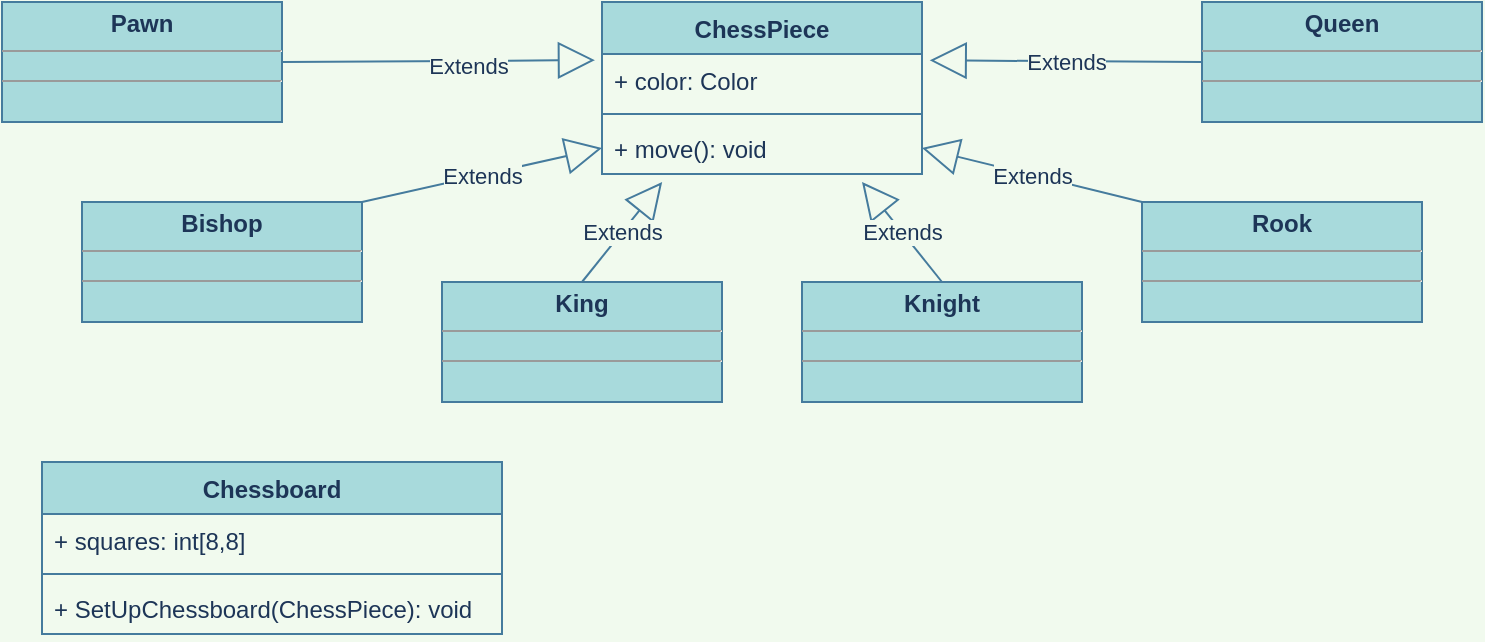<mxfile version="15.5.6" type="github" pages="2">
  <diagram id="XfLXp95axACw1S13qjrP" name="Диаграмма классов">
    <mxGraphModel dx="782" dy="738" grid="1" gridSize="10" guides="1" tooltips="1" connect="1" arrows="1" fold="1" page="1" pageScale="1" pageWidth="827" pageHeight="1169" background="#F1FAEE" math="0" shadow="0">
      <root>
        <mxCell id="0" />
        <mxCell id="1" parent="0" />
        <mxCell id="OYLlNZ653CLhMP-hj2z4-1" value="ChessPiece" style="swimlane;fontStyle=1;align=center;verticalAlign=top;childLayout=stackLayout;horizontal=1;startSize=26;horizontalStack=0;resizeParent=1;resizeParentMax=0;resizeLast=0;collapsible=1;marginBottom=0;fillColor=#A8DADC;strokeColor=#457B9D;fontColor=#1D3557;" vertex="1" parent="1">
          <mxGeometry x="320" y="10" width="160" height="86" as="geometry">
            <mxRectangle x="80" y="80" width="100" height="26" as="alternateBounds" />
          </mxGeometry>
        </mxCell>
        <mxCell id="OYLlNZ653CLhMP-hj2z4-2" value="+ color: Color" style="text;strokeColor=none;fillColor=none;align=left;verticalAlign=top;spacingLeft=4;spacingRight=4;overflow=hidden;rotatable=0;points=[[0,0.5],[1,0.5]];portConstraint=eastwest;fontColor=#1D3557;" vertex="1" parent="OYLlNZ653CLhMP-hj2z4-1">
          <mxGeometry y="26" width="160" height="26" as="geometry" />
        </mxCell>
        <mxCell id="OYLlNZ653CLhMP-hj2z4-3" value="" style="line;strokeWidth=1;fillColor=none;align=left;verticalAlign=middle;spacingTop=-1;spacingLeft=3;spacingRight=3;rotatable=0;labelPosition=right;points=[];portConstraint=eastwest;strokeColor=#457B9D;fontColor=#1D3557;labelBackgroundColor=#F1FAEE;" vertex="1" parent="OYLlNZ653CLhMP-hj2z4-1">
          <mxGeometry y="52" width="160" height="8" as="geometry" />
        </mxCell>
        <mxCell id="OYLlNZ653CLhMP-hj2z4-4" value="+ move(): void" style="text;strokeColor=none;fillColor=none;align=left;verticalAlign=top;spacingLeft=4;spacingRight=4;overflow=hidden;rotatable=0;points=[[0,0.5],[1,0.5]];portConstraint=eastwest;fontColor=#1D3557;" vertex="1" parent="OYLlNZ653CLhMP-hj2z4-1">
          <mxGeometry y="60" width="160" height="26" as="geometry" />
        </mxCell>
        <mxCell id="OYLlNZ653CLhMP-hj2z4-5" value="&lt;p style=&quot;margin: 0px ; margin-top: 4px ; text-align: center&quot;&gt;&lt;b&gt;Pawn&lt;/b&gt;&lt;br&gt;&lt;/p&gt;&lt;hr size=&quot;1&quot;&gt;&lt;div style=&quot;height: 2px&quot;&gt;&lt;/div&gt;&lt;hr size=&quot;1&quot;&gt;&lt;div style=&quot;height: 2px&quot;&gt;&lt;/div&gt;" style="verticalAlign=top;align=left;overflow=fill;fontSize=12;fontFamily=Helvetica;html=1;rounded=0;sketch=0;fontColor=#1D3557;strokeColor=#457B9D;fillColor=#A8DADC;" vertex="1" parent="1">
          <mxGeometry x="20" y="10" width="140" height="60" as="geometry" />
        </mxCell>
        <mxCell id="OYLlNZ653CLhMP-hj2z4-6" value="&lt;p style=&quot;margin: 0px ; margin-top: 4px ; text-align: center&quot;&gt;&lt;b&gt;Bishop&lt;/b&gt;&lt;/p&gt;&lt;hr size=&quot;1&quot;&gt;&lt;div style=&quot;height: 2px&quot;&gt;&lt;/div&gt;&lt;hr size=&quot;1&quot;&gt;&lt;div style=&quot;height: 2px&quot;&gt;&lt;/div&gt;" style="verticalAlign=top;align=left;overflow=fill;fontSize=12;fontFamily=Helvetica;html=1;rounded=0;sketch=0;fontColor=#1D3557;strokeColor=#457B9D;fillColor=#A8DADC;" vertex="1" parent="1">
          <mxGeometry x="60" y="110" width="140" height="60" as="geometry" />
        </mxCell>
        <mxCell id="OYLlNZ653CLhMP-hj2z4-7" value="&lt;p style=&quot;margin: 0px ; margin-top: 4px ; text-align: center&quot;&gt;&lt;b&gt;King&lt;/b&gt;&lt;/p&gt;&lt;hr size=&quot;1&quot;&gt;&lt;div style=&quot;height: 2px&quot;&gt;&lt;/div&gt;&lt;hr size=&quot;1&quot;&gt;&lt;div style=&quot;height: 2px&quot;&gt;&lt;/div&gt;" style="verticalAlign=top;align=left;overflow=fill;fontSize=12;fontFamily=Helvetica;html=1;rounded=0;sketch=0;fontColor=#1D3557;strokeColor=#457B9D;fillColor=#A8DADC;" vertex="1" parent="1">
          <mxGeometry x="240" y="150" width="140" height="60" as="geometry" />
        </mxCell>
        <mxCell id="OYLlNZ653CLhMP-hj2z4-8" value="&lt;p style=&quot;margin: 0px ; margin-top: 4px ; text-align: center&quot;&gt;&lt;b&gt;Knight&lt;/b&gt;&lt;/p&gt;&lt;hr size=&quot;1&quot;&gt;&lt;div style=&quot;height: 2px&quot;&gt;&lt;/div&gt;&lt;hr size=&quot;1&quot;&gt;&lt;div style=&quot;height: 2px&quot;&gt;&lt;/div&gt;" style="verticalAlign=top;align=left;overflow=fill;fontSize=12;fontFamily=Helvetica;html=1;rounded=0;sketch=0;fontColor=#1D3557;strokeColor=#457B9D;fillColor=#A8DADC;" vertex="1" parent="1">
          <mxGeometry x="420" y="150" width="140" height="60" as="geometry" />
        </mxCell>
        <mxCell id="OYLlNZ653CLhMP-hj2z4-9" value="&lt;p style=&quot;margin: 0px ; margin-top: 4px ; text-align: center&quot;&gt;&lt;b&gt;Rook&lt;/b&gt;&lt;/p&gt;&lt;hr size=&quot;1&quot;&gt;&lt;div style=&quot;height: 2px&quot;&gt;&lt;/div&gt;&lt;hr size=&quot;1&quot;&gt;&lt;div style=&quot;height: 2px&quot;&gt;&lt;/div&gt;" style="verticalAlign=top;align=left;overflow=fill;fontSize=12;fontFamily=Helvetica;html=1;rounded=0;sketch=0;fontColor=#1D3557;strokeColor=#457B9D;fillColor=#A8DADC;" vertex="1" parent="1">
          <mxGeometry x="590" y="110" width="140" height="60" as="geometry" />
        </mxCell>
        <mxCell id="OYLlNZ653CLhMP-hj2z4-10" value="&lt;p style=&quot;margin: 0px ; margin-top: 4px ; text-align: center&quot;&gt;&lt;b&gt;Queen&lt;/b&gt;&lt;/p&gt;&lt;hr size=&quot;1&quot;&gt;&lt;div style=&quot;height: 2px&quot;&gt;&lt;/div&gt;&lt;hr size=&quot;1&quot;&gt;&lt;div style=&quot;height: 2px&quot;&gt;&lt;/div&gt;" style="verticalAlign=top;align=left;overflow=fill;fontSize=12;fontFamily=Helvetica;html=1;rounded=0;sketch=0;fontColor=#1D3557;strokeColor=#457B9D;fillColor=#A8DADC;" vertex="1" parent="1">
          <mxGeometry x="620" y="10" width="140" height="60" as="geometry" />
        </mxCell>
        <mxCell id="OYLlNZ653CLhMP-hj2z4-11" value="Extends" style="endArrow=block;endSize=16;endFill=0;html=1;rounded=1;sketch=0;fontColor=#1D3557;strokeColor=#457B9D;fillColor=#A8DADC;curved=0;exitX=1;exitY=0.5;exitDx=0;exitDy=0;entryX=-0.022;entryY=0.118;entryDx=0;entryDy=0;entryPerimeter=0;labelBackgroundColor=#F1FAEE;" edge="1" parent="1" source="OYLlNZ653CLhMP-hj2z4-5" target="OYLlNZ653CLhMP-hj2z4-2">
          <mxGeometry x="0.185" y="-3" width="160" relative="1" as="geometry">
            <mxPoint x="40" y="410" as="sourcePoint" />
            <mxPoint x="200" y="410" as="targetPoint" />
            <mxPoint as="offset" />
          </mxGeometry>
        </mxCell>
        <mxCell id="OYLlNZ653CLhMP-hj2z4-12" value="Extends" style="endArrow=block;endSize=16;endFill=0;html=1;rounded=1;sketch=0;fontColor=#1D3557;strokeColor=#457B9D;fillColor=#A8DADC;curved=0;exitX=1;exitY=0;exitDx=0;exitDy=0;entryX=0;entryY=0.5;entryDx=0;entryDy=0;labelBackgroundColor=#F1FAEE;" edge="1" parent="1" source="OYLlNZ653CLhMP-hj2z4-6" target="OYLlNZ653CLhMP-hj2z4-4">
          <mxGeometry width="160" relative="1" as="geometry">
            <mxPoint x="140" y="430" as="sourcePoint" />
            <mxPoint x="300" y="430" as="targetPoint" />
          </mxGeometry>
        </mxCell>
        <mxCell id="OYLlNZ653CLhMP-hj2z4-13" value="Extends" style="endArrow=block;endSize=16;endFill=0;html=1;rounded=1;sketch=0;fontColor=#1D3557;strokeColor=#457B9D;fillColor=#A8DADC;curved=0;exitX=0;exitY=0;exitDx=0;exitDy=0;entryX=1;entryY=0.5;entryDx=0;entryDy=0;labelBackgroundColor=#F1FAEE;" edge="1" parent="1" source="OYLlNZ653CLhMP-hj2z4-9" target="OYLlNZ653CLhMP-hj2z4-4">
          <mxGeometry width="160" relative="1" as="geometry">
            <mxPoint x="200" y="430" as="sourcePoint" />
            <mxPoint x="360" y="430" as="targetPoint" />
          </mxGeometry>
        </mxCell>
        <mxCell id="OYLlNZ653CLhMP-hj2z4-14" value="Extends" style="endArrow=block;endSize=16;endFill=0;html=1;rounded=1;sketch=0;fontColor=#1D3557;strokeColor=#457B9D;fillColor=#A8DADC;curved=0;exitX=0.5;exitY=0;exitDx=0;exitDy=0;entryX=0.188;entryY=1.154;entryDx=0;entryDy=0;entryPerimeter=0;labelBackgroundColor=#F1FAEE;" edge="1" parent="1" source="OYLlNZ653CLhMP-hj2z4-7" target="OYLlNZ653CLhMP-hj2z4-4">
          <mxGeometry width="160" relative="1" as="geometry">
            <mxPoint x="220" y="420" as="sourcePoint" />
            <mxPoint x="380" y="420" as="targetPoint" />
          </mxGeometry>
        </mxCell>
        <mxCell id="OYLlNZ653CLhMP-hj2z4-15" value="Extends" style="endArrow=block;endSize=16;endFill=0;html=1;rounded=1;sketch=0;fontColor=#1D3557;strokeColor=#457B9D;fillColor=#A8DADC;curved=0;exitX=0.5;exitY=0;exitDx=0;exitDy=0;labelBackgroundColor=#F1FAEE;" edge="1" parent="1" source="OYLlNZ653CLhMP-hj2z4-8">
          <mxGeometry width="160" relative="1" as="geometry">
            <mxPoint x="90" y="440" as="sourcePoint" />
            <mxPoint x="450" y="100" as="targetPoint" />
          </mxGeometry>
        </mxCell>
        <mxCell id="OYLlNZ653CLhMP-hj2z4-16" value="Extends" style="endArrow=block;endSize=16;endFill=0;html=1;rounded=1;sketch=0;fontColor=#1D3557;strokeColor=#457B9D;fillColor=#A8DADC;curved=0;exitX=0;exitY=0.5;exitDx=0;exitDy=0;entryX=1.024;entryY=0.122;entryDx=0;entryDy=0;entryPerimeter=0;labelBackgroundColor=#F1FAEE;" edge="1" parent="1" source="OYLlNZ653CLhMP-hj2z4-10" target="OYLlNZ653CLhMP-hj2z4-2">
          <mxGeometry width="160" relative="1" as="geometry">
            <mxPoint x="490" y="370" as="sourcePoint" />
            <mxPoint x="650" y="370" as="targetPoint" />
          </mxGeometry>
        </mxCell>
        <mxCell id="OYLlNZ653CLhMP-hj2z4-17" value="Chessboard" style="swimlane;fontStyle=1;align=center;verticalAlign=top;childLayout=stackLayout;horizontal=1;startSize=26;horizontalStack=0;resizeParent=1;resizeParentMax=0;resizeLast=0;collapsible=1;marginBottom=0;rounded=0;sketch=0;fontColor=#1D3557;strokeColor=#457B9D;fillColor=#A8DADC;" vertex="1" parent="1">
          <mxGeometry x="40" y="240" width="230" height="86" as="geometry" />
        </mxCell>
        <mxCell id="OYLlNZ653CLhMP-hj2z4-18" value="+ squares: int[8,8]" style="text;strokeColor=none;fillColor=none;align=left;verticalAlign=top;spacingLeft=4;spacingRight=4;overflow=hidden;rotatable=0;points=[[0,0.5],[1,0.5]];portConstraint=eastwest;rounded=0;sketch=0;fontColor=#1D3557;" vertex="1" parent="OYLlNZ653CLhMP-hj2z4-17">
          <mxGeometry y="26" width="230" height="26" as="geometry" />
        </mxCell>
        <mxCell id="OYLlNZ653CLhMP-hj2z4-19" value="" style="line;strokeWidth=1;fillColor=none;align=left;verticalAlign=middle;spacingTop=-1;spacingLeft=3;spacingRight=3;rotatable=0;labelPosition=right;points=[];portConstraint=eastwest;rounded=0;sketch=0;fontColor=#1D3557;labelBackgroundColor=#F1FAEE;strokeColor=#457B9D;" vertex="1" parent="OYLlNZ653CLhMP-hj2z4-17">
          <mxGeometry y="52" width="230" height="8" as="geometry" />
        </mxCell>
        <mxCell id="OYLlNZ653CLhMP-hj2z4-20" value="+ SetUpChessboard(ChessPiece): void" style="text;strokeColor=none;fillColor=none;align=left;verticalAlign=top;spacingLeft=4;spacingRight=4;overflow=hidden;rotatable=0;points=[[0,0.5],[1,0.5]];portConstraint=eastwest;rounded=0;sketch=0;fontColor=#1D3557;" vertex="1" parent="OYLlNZ653CLhMP-hj2z4-17">
          <mxGeometry y="60" width="230" height="26" as="geometry" />
        </mxCell>
      </root>
    </mxGraphModel>
  </diagram>
  <diagram id="ohuGtgdB1qujiOPUtoRM" name="Диаграмма взаимодействия">
    <mxGraphModel dx="539" dy="509" grid="1" gridSize="10" guides="1" tooltips="1" connect="1" arrows="1" fold="1" page="1" pageScale="1" pageWidth="827" pageHeight="1169" background="#F1FAEE" math="0" shadow="0">
      <root>
        <mxCell id="E_m-HqyCWx-aDAM4OuyX-0" />
        <mxCell id="E_m-HqyCWx-aDAM4OuyX-1" parent="E_m-HqyCWx-aDAM4OuyX-0" />
        <mxCell id="63mQoI6ypoIQavRc16KA-1" value="" style="shape=umlLifeline;participant=umlActor;perimeter=lifelinePerimeter;whiteSpace=wrap;html=1;container=1;collapsible=0;recursiveResize=0;verticalAlign=top;spacingTop=36;outlineConnect=0;rounded=0;sketch=0;fontColor=#1D3557;strokeColor=#457B9D;fillColor=#A8DADC;" vertex="1" parent="E_m-HqyCWx-aDAM4OuyX-1">
          <mxGeometry x="40" y="40" width="20" height="360" as="geometry" />
        </mxCell>
        <mxCell id="63mQoI6ypoIQavRc16KA-6" value="" style="html=1;points=[];perimeter=orthogonalPerimeter;rounded=0;sketch=0;fontColor=#1D3557;strokeColor=#457B9D;fillColor=#A8DADC;" vertex="1" parent="63mQoI6ypoIQavRc16KA-1">
          <mxGeometry x="5" y="80" width="10" height="200" as="geometry" />
        </mxCell>
        <mxCell id="63mQoI6ypoIQavRc16KA-2" value=":Фигура" style="shape=umlLifeline;perimeter=lifelinePerimeter;whiteSpace=wrap;html=1;container=1;collapsible=0;recursiveResize=0;outlineConnect=0;rounded=0;sketch=0;fontColor=#1D3557;strokeColor=#457B9D;fillColor=#A8DADC;" vertex="1" parent="E_m-HqyCWx-aDAM4OuyX-1">
          <mxGeometry x="140" y="40" width="100" height="360" as="geometry" />
        </mxCell>
        <mxCell id="63mQoI6ypoIQavRc16KA-3" value="" style="html=1;points=[];perimeter=orthogonalPerimeter;rounded=0;sketch=0;fontColor=#1D3557;strokeColor=#457B9D;fillColor=#A8DADC;" vertex="1" parent="63mQoI6ypoIQavRc16KA-2">
          <mxGeometry x="45" y="80" width="10" height="190" as="geometry" />
        </mxCell>
        <mxCell id="63mQoI6ypoIQavRc16KA-4" value="Сделать ход" style="html=1;verticalAlign=bottom;endArrow=block;entryX=0;entryY=0;rounded=1;sketch=0;fontColor=#1D3557;strokeColor=#457B9D;fillColor=#A8DADC;curved=0;" edge="1" target="63mQoI6ypoIQavRc16KA-3" parent="E_m-HqyCWx-aDAM4OuyX-1" source="63mQoI6ypoIQavRc16KA-1">
          <mxGeometry relative="1" as="geometry">
            <mxPoint x="115" y="120" as="sourcePoint" />
          </mxGeometry>
        </mxCell>
        <mxCell id="63mQoI6ypoIQavRc16KA-5" value="return" style="html=1;verticalAlign=bottom;endArrow=open;dashed=1;endSize=8;exitX=-0.08;exitY=0.999;rounded=1;sketch=0;fontColor=#1D3557;strokeColor=#457B9D;fillColor=#A8DADC;curved=0;entryX=0.88;entryY=0.951;entryDx=0;entryDy=0;entryPerimeter=0;exitDx=0;exitDy=0;exitPerimeter=0;" edge="1" source="63mQoI6ypoIQavRc16KA-3" parent="E_m-HqyCWx-aDAM4OuyX-1" target="63mQoI6ypoIQavRc16KA-6">
          <mxGeometry relative="1" as="geometry">
            <mxPoint x="115" y="196" as="targetPoint" />
          </mxGeometry>
        </mxCell>
        <mxCell id="63mQoI6ypoIQavRc16KA-7" value=":Доска" style="shape=umlLifeline;perimeter=lifelinePerimeter;whiteSpace=wrap;html=1;container=1;collapsible=0;recursiveResize=0;outlineConnect=0;rounded=0;sketch=0;fontColor=#1D3557;strokeColor=#457B9D;fillColor=#A8DADC;" vertex="1" parent="E_m-HqyCWx-aDAM4OuyX-1">
          <mxGeometry x="280" y="40" width="100" height="360" as="geometry" />
        </mxCell>
        <mxCell id="63mQoI6ypoIQavRc16KA-9" value="" style="html=1;points=[];perimeter=orthogonalPerimeter;rounded=0;sketch=0;fontColor=#1D3557;strokeColor=#457B9D;fillColor=#A8DADC;" vertex="1" parent="63mQoI6ypoIQavRc16KA-7">
          <mxGeometry x="45" y="100" width="10" height="180" as="geometry" />
        </mxCell>
        <mxCell id="63mQoI6ypoIQavRc16KA-13" value="" style="html=1;points=[];perimeter=orthogonalPerimeter;rounded=0;sketch=0;strokeColor=#d6b656;fillColor=#fff2cc;" vertex="1" parent="63mQoI6ypoIQavRc16KA-7">
          <mxGeometry x="50" y="140" width="10" height="30" as="geometry" />
        </mxCell>
        <mxCell id="63mQoI6ypoIQavRc16KA-14" value="если клетка свободна" style="edgeStyle=orthogonalEdgeStyle;html=1;align=left;spacingLeft=2;endArrow=block;rounded=0;entryX=1;entryY=0;sketch=0;fontColor=#1D3557;strokeColor=#457B9D;fillColor=#A8DADC;curved=0;" edge="1" target="63mQoI6ypoIQavRc16KA-13" parent="63mQoI6ypoIQavRc16KA-7">
          <mxGeometry relative="1" as="geometry">
            <mxPoint x="55" y="120" as="sourcePoint" />
            <Array as="points">
              <mxPoint x="85" y="120" />
            </Array>
          </mxGeometry>
        </mxCell>
        <mxCell id="63mQoI6ypoIQavRc16KA-19" value="если клетка занята вражеской фигурой" style="text;html=1;strokeColor=none;fillColor=none;align=center;verticalAlign=middle;whiteSpace=wrap;rounded=0;sketch=0;fontColor=#1D3557;" vertex="1" parent="63mQoI6ypoIQavRc16KA-7">
          <mxGeometry x="80" y="170" width="120" height="30" as="geometry" />
        </mxCell>
        <mxCell id="63mQoI6ypoIQavRc16KA-20" value="" style="html=1;points=[];perimeter=orthogonalPerimeter;rounded=0;sketch=0;strokeColor=#d6b656;fillColor=#fff2cc;" vertex="1" parent="63mQoI6ypoIQavRc16KA-7">
          <mxGeometry x="50" y="170" width="10" height="50" as="geometry" />
        </mxCell>
        <mxCell id="63mQoI6ypoIQavRc16KA-21" value="" style="line;strokeWidth=1;fillColor=none;align=left;verticalAlign=middle;spacingTop=-1;spacingLeft=3;spacingRight=3;rotatable=0;labelPosition=right;points=[];portConstraint=eastwest;rounded=0;sketch=0;fontColor=#1D3557;" vertex="1" parent="63mQoI6ypoIQavRc16KA-7">
          <mxGeometry x="60" y="181" width="20" height="8" as="geometry" />
        </mxCell>
        <mxCell id="63mQoI6ypoIQavRc16KA-23" value="" style="html=1;points=[];perimeter=orthogonalPerimeter;rounded=0;sketch=0;strokeColor=#d6b656;fillColor=#fff2cc;" vertex="1" parent="63mQoI6ypoIQavRc16KA-7">
          <mxGeometry x="50" y="220" width="10" height="50" as="geometry" />
        </mxCell>
        <mxCell id="63mQoI6ypoIQavRc16KA-25" value="" style="line;strokeWidth=1;fillColor=none;align=left;verticalAlign=middle;spacingTop=-1;spacingLeft=3;spacingRight=3;rotatable=0;labelPosition=right;points=[];portConstraint=eastwest;rounded=0;sketch=0;fontColor=#1D3557;" vertex="1" parent="63mQoI6ypoIQavRc16KA-7">
          <mxGeometry x="60" y="241" width="20" height="8" as="geometry" />
        </mxCell>
        <mxCell id="63mQoI6ypoIQavRc16KA-10" value="Проверить&lt;br&gt;возможность&lt;br&gt;хода" style="html=1;verticalAlign=bottom;endArrow=block;entryX=0;entryY=0;rounded=1;sketch=0;fontColor=#1D3557;strokeColor=#457B9D;fillColor=#A8DADC;curved=0;exitX=0.96;exitY=0.106;exitDx=0;exitDy=0;exitPerimeter=0;" edge="1" target="63mQoI6ypoIQavRc16KA-9" parent="E_m-HqyCWx-aDAM4OuyX-1" source="63mQoI6ypoIQavRc16KA-3">
          <mxGeometry relative="1" as="geometry">
            <mxPoint x="210" y="140" as="sourcePoint" />
          </mxGeometry>
        </mxCell>
        <mxCell id="63mQoI6ypoIQavRc16KA-16" value="Передвинуть фигуру" style="html=1;verticalAlign=bottom;endArrow=open;dashed=1;endSize=8;rounded=1;sketch=0;fontColor=#1D3557;strokeColor=#457B9D;fillColor=#A8DADC;curved=0;exitX=0;exitY=0.667;exitDx=0;exitDy=0;exitPerimeter=0;" edge="1" parent="E_m-HqyCWx-aDAM4OuyX-1" source="63mQoI6ypoIQavRc16KA-13" target="63mQoI6ypoIQavRc16KA-3">
          <mxGeometry relative="1" as="geometry">
            <mxPoint x="300" y="200" as="sourcePoint" />
            <mxPoint x="220" y="200" as="targetPoint" />
          </mxGeometry>
        </mxCell>
        <mxCell id="63mQoI6ypoIQavRc16KA-22" value="Убрать с поля&lt;br&gt;фигуру противника.&lt;br&gt;Передвинуть фигуру" style="html=1;verticalAlign=bottom;endArrow=open;dashed=1;endSize=8;rounded=1;sketch=0;fontColor=#1D3557;strokeColor=#457B9D;fillColor=#A8DADC;curved=0;exitX=0.02;exitY=0.873;exitDx=0;exitDy=0;exitPerimeter=0;" edge="1" parent="E_m-HqyCWx-aDAM4OuyX-1" source="63mQoI6ypoIQavRc16KA-20" target="63mQoI6ypoIQavRc16KA-3">
          <mxGeometry x="0.038" relative="1" as="geometry">
            <mxPoint x="310" y="250" as="sourcePoint" />
            <mxPoint x="230" y="250" as="targetPoint" />
            <mxPoint as="offset" />
          </mxGeometry>
        </mxCell>
        <mxCell id="63mQoI6ypoIQavRc16KA-24" value="если клетка занята своей фигурой" style="text;html=1;strokeColor=none;fillColor=none;align=center;verticalAlign=middle;whiteSpace=wrap;rounded=0;sketch=0;fontColor=#1D3557;" vertex="1" parent="E_m-HqyCWx-aDAM4OuyX-1">
          <mxGeometry x="360" y="270" width="120" height="30" as="geometry" />
        </mxCell>
        <mxCell id="63mQoI6ypoIQavRc16KA-26" value="Отменить ход" style="html=1;verticalAlign=bottom;endArrow=open;dashed=1;endSize=8;rounded=1;sketch=0;fontColor=#1D3557;strokeColor=#457B9D;fillColor=#A8DADC;curved=0;exitX=0;exitY=0.8;exitDx=0;exitDy=0;exitPerimeter=0;" edge="1" parent="E_m-HqyCWx-aDAM4OuyX-1" source="63mQoI6ypoIQavRc16KA-23" target="63mQoI6ypoIQavRc16KA-3">
          <mxGeometry relative="1" as="geometry">
            <mxPoint x="310" y="300" as="sourcePoint" />
            <mxPoint x="230" y="300" as="targetPoint" />
          </mxGeometry>
        </mxCell>
        <mxCell id="63mQoI6ypoIQavRc16KA-27" value="Игрок" style="text;html=1;align=center;verticalAlign=middle;resizable=0;points=[];autosize=1;strokeColor=#9673a6;fillColor=#e1d5e7;" vertex="1" parent="E_m-HqyCWx-aDAM4OuyX-1">
          <mxGeometry x="25" y="70" width="50" height="20" as="geometry" />
        </mxCell>
      </root>
    </mxGraphModel>
  </diagram>
</mxfile>
